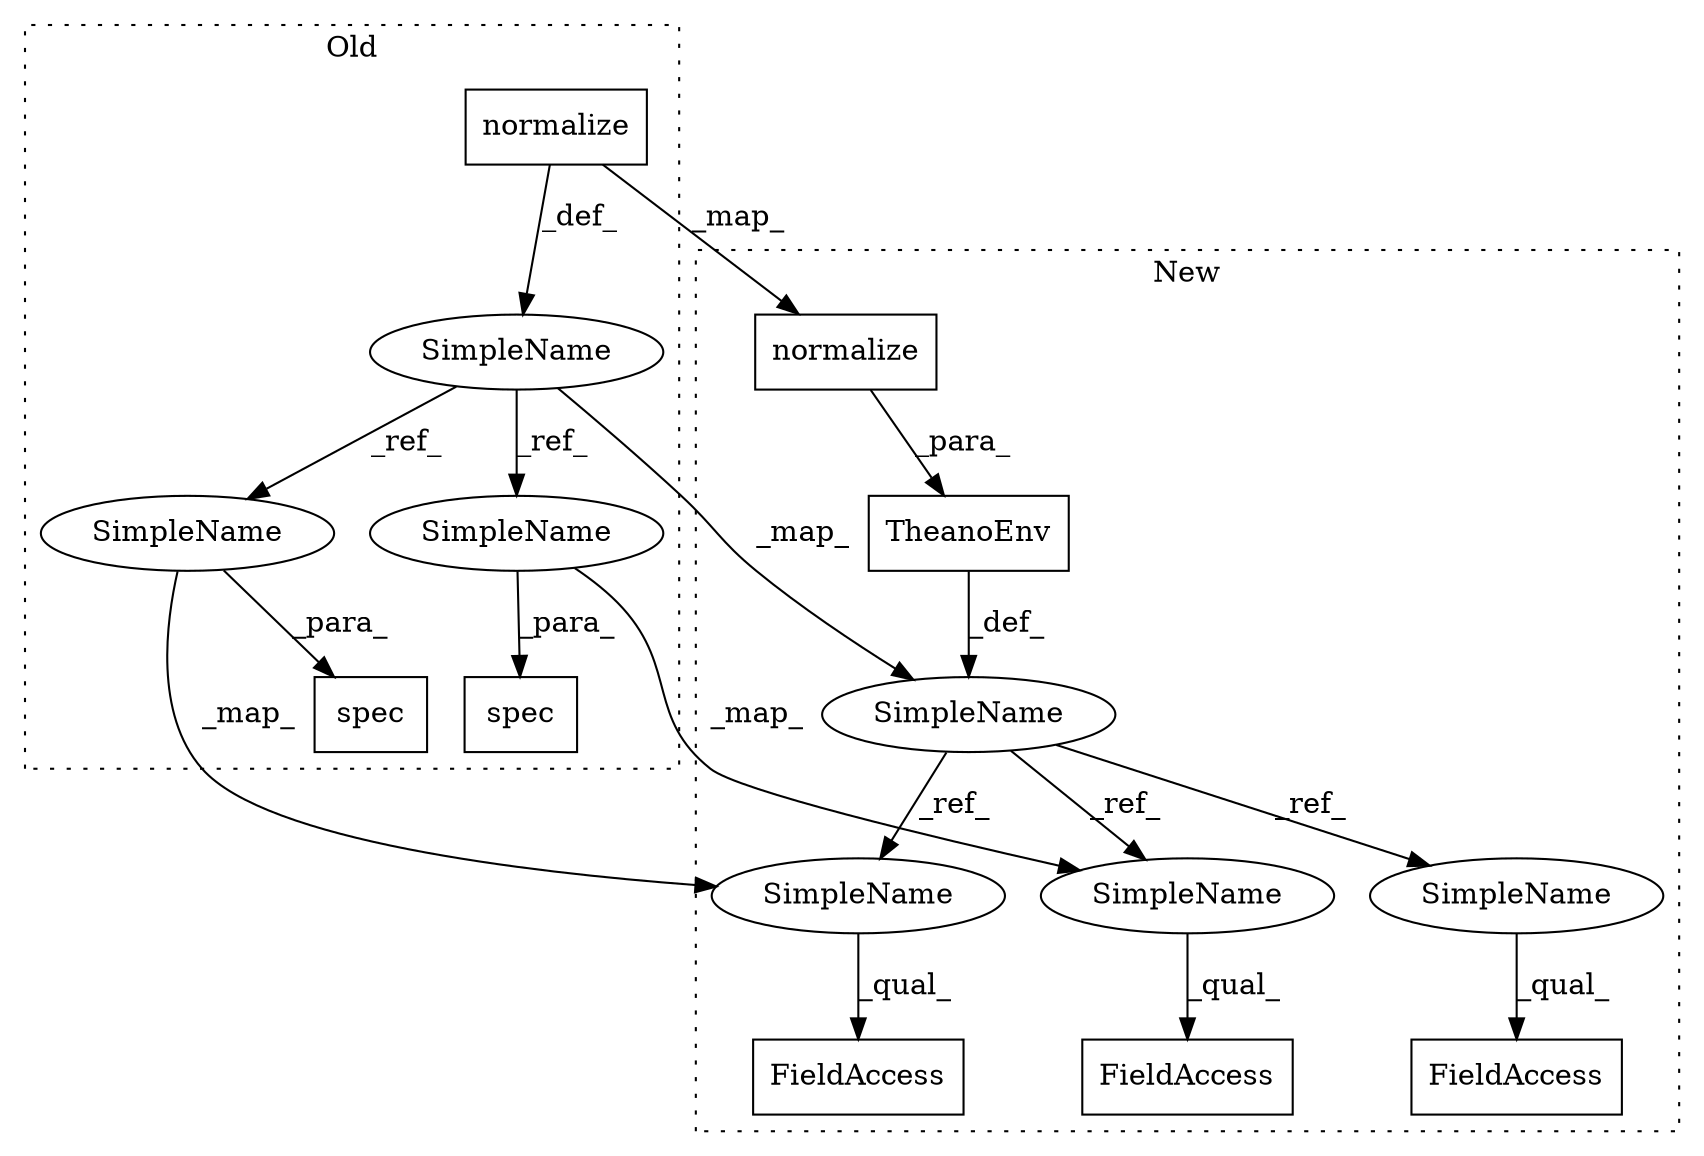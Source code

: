 digraph G {
subgraph cluster0 {
1 [label="normalize" a="32" s="616,639" l="10,1" shape="box"];
5 [label="spec" a="32" s="730,738" l="5,1" shape="box"];
7 [label="SimpleName" a="42" s="612" l="3" shape="ellipse"];
9 [label="spec" a="32" s="772,780" l="5,1" shape="box"];
11 [label="SimpleName" a="42" s="735" l="3" shape="ellipse"];
12 [label="SimpleName" a="42" s="777" l="3" shape="ellipse"];
label = "Old";
style="dotted";
}
subgraph cluster1 {
2 [label="normalize" a="32" s="626,649" l="10,1" shape="box"];
3 [label="FieldAccess" a="22" s="687" l="8" shape="box"];
4 [label="TheanoEnv" a="32" s="616,650" l="10,1" shape="box"];
6 [label="SimpleName" a="42" s="612" l="3" shape="ellipse"];
8 [label="FieldAccess" a="22" s="740" l="8" shape="box"];
10 [label="FieldAccess" a="22" s="781" l="8" shape="box"];
13 [label="SimpleName" a="42" s="781" l="3" shape="ellipse"];
14 [label="SimpleName" a="42" s="687" l="3" shape="ellipse"];
15 [label="SimpleName" a="42" s="740" l="3" shape="ellipse"];
label = "New";
style="dotted";
}
1 -> 2 [label="_map_"];
1 -> 7 [label="_def_"];
2 -> 4 [label="_para_"];
4 -> 6 [label="_def_"];
6 -> 14 [label="_ref_"];
6 -> 13 [label="_ref_"];
6 -> 15 [label="_ref_"];
7 -> 11 [label="_ref_"];
7 -> 12 [label="_ref_"];
7 -> 6 [label="_map_"];
11 -> 5 [label="_para_"];
11 -> 15 [label="_map_"];
12 -> 9 [label="_para_"];
12 -> 13 [label="_map_"];
13 -> 10 [label="_qual_"];
14 -> 3 [label="_qual_"];
15 -> 8 [label="_qual_"];
}